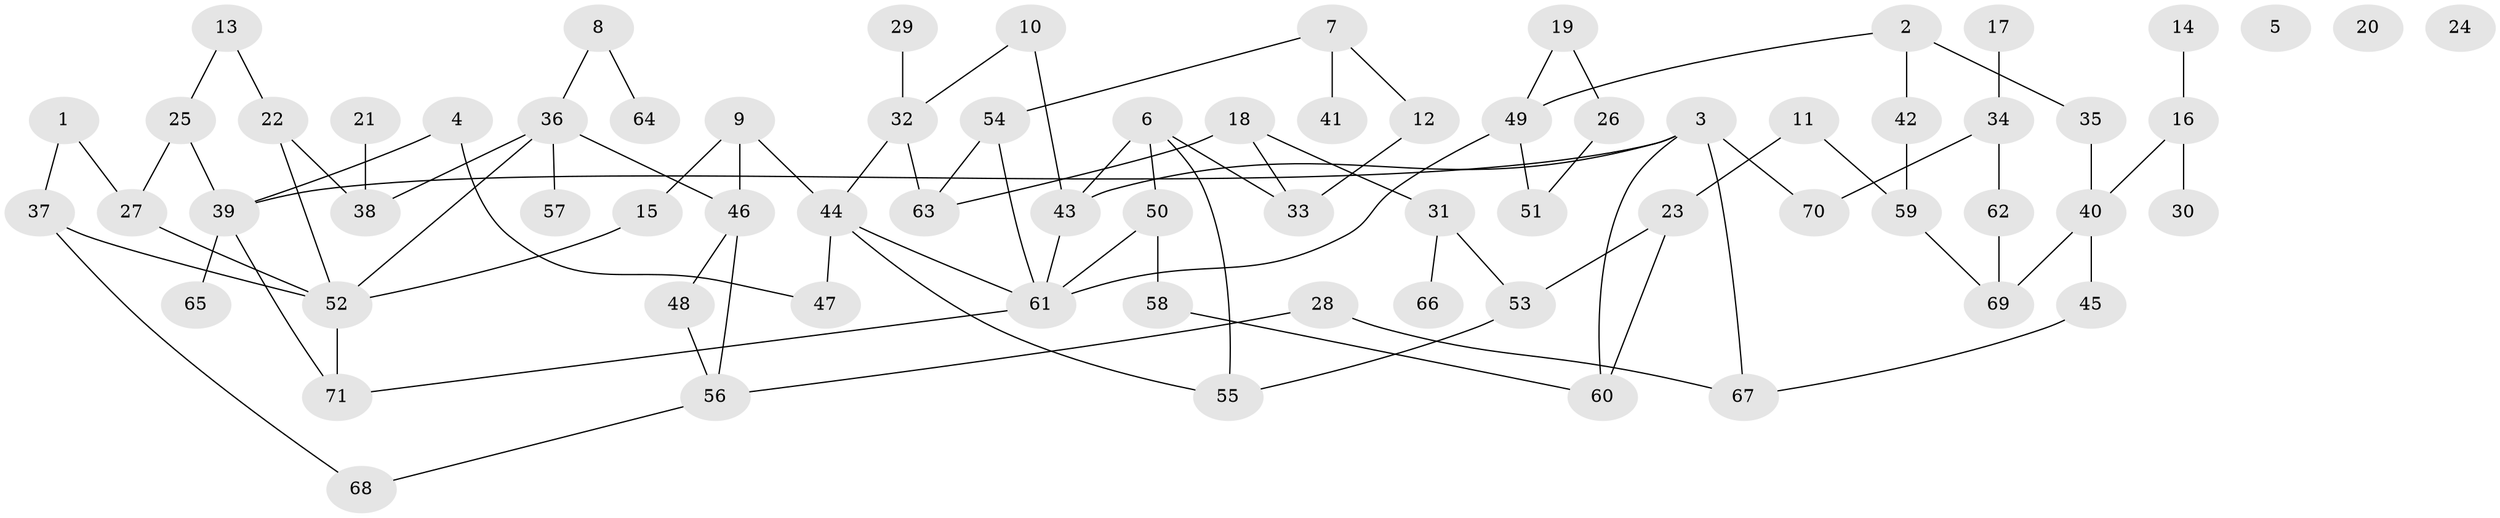 // Generated by graph-tools (version 1.1) at 2025/38/03/09/25 04:38:47]
// undirected, 71 vertices, 92 edges
graph export_dot {
graph [start="1"]
  node [color=gray90,style=filled];
  1;
  2;
  3;
  4;
  5;
  6;
  7;
  8;
  9;
  10;
  11;
  12;
  13;
  14;
  15;
  16;
  17;
  18;
  19;
  20;
  21;
  22;
  23;
  24;
  25;
  26;
  27;
  28;
  29;
  30;
  31;
  32;
  33;
  34;
  35;
  36;
  37;
  38;
  39;
  40;
  41;
  42;
  43;
  44;
  45;
  46;
  47;
  48;
  49;
  50;
  51;
  52;
  53;
  54;
  55;
  56;
  57;
  58;
  59;
  60;
  61;
  62;
  63;
  64;
  65;
  66;
  67;
  68;
  69;
  70;
  71;
  1 -- 27;
  1 -- 37;
  2 -- 35;
  2 -- 42;
  2 -- 49;
  3 -- 39;
  3 -- 43;
  3 -- 60;
  3 -- 67;
  3 -- 70;
  4 -- 39;
  4 -- 47;
  6 -- 33;
  6 -- 43;
  6 -- 50;
  6 -- 55;
  7 -- 12;
  7 -- 41;
  7 -- 54;
  8 -- 36;
  8 -- 64;
  9 -- 15;
  9 -- 44;
  9 -- 46;
  10 -- 32;
  10 -- 43;
  11 -- 23;
  11 -- 59;
  12 -- 33;
  13 -- 22;
  13 -- 25;
  14 -- 16;
  15 -- 52;
  16 -- 30;
  16 -- 40;
  17 -- 34;
  18 -- 31;
  18 -- 33;
  18 -- 63;
  19 -- 26;
  19 -- 49;
  21 -- 38;
  22 -- 38;
  22 -- 52;
  23 -- 53;
  23 -- 60;
  25 -- 27;
  25 -- 39;
  26 -- 51;
  27 -- 52;
  28 -- 56;
  28 -- 67;
  29 -- 32;
  31 -- 53;
  31 -- 66;
  32 -- 44;
  32 -- 63;
  34 -- 62;
  34 -- 70;
  35 -- 40;
  36 -- 38;
  36 -- 46;
  36 -- 52;
  36 -- 57;
  37 -- 52;
  37 -- 68;
  39 -- 65;
  39 -- 71;
  40 -- 45;
  40 -- 69;
  42 -- 59;
  43 -- 61;
  44 -- 47;
  44 -- 55;
  44 -- 61;
  45 -- 67;
  46 -- 48;
  46 -- 56;
  48 -- 56;
  49 -- 51;
  49 -- 61;
  50 -- 58;
  50 -- 61;
  52 -- 71;
  53 -- 55;
  54 -- 61;
  54 -- 63;
  56 -- 68;
  58 -- 60;
  59 -- 69;
  61 -- 71;
  62 -- 69;
}
